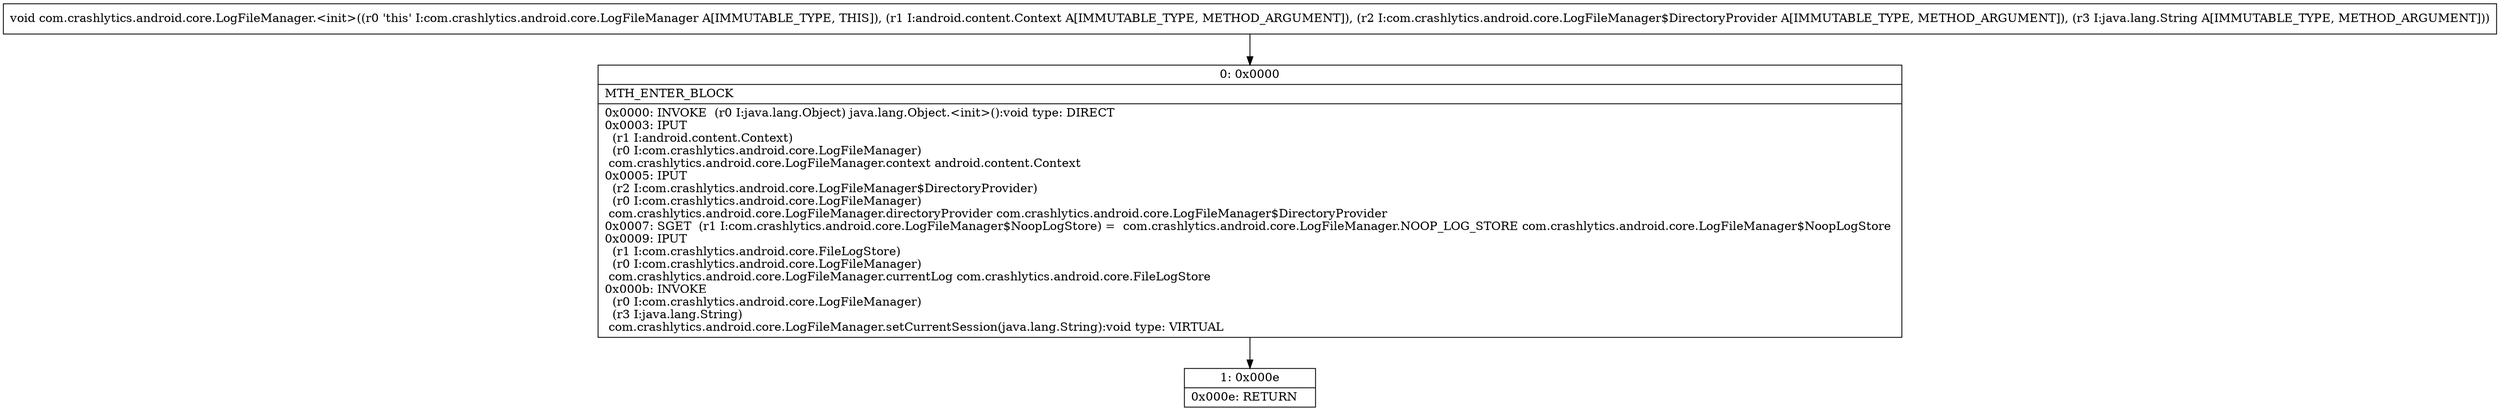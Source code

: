 digraph "CFG forcom.crashlytics.android.core.LogFileManager.\<init\>(Landroid\/content\/Context;Lcom\/crashlytics\/android\/core\/LogFileManager$DirectoryProvider;Ljava\/lang\/String;)V" {
Node_0 [shape=record,label="{0\:\ 0x0000|MTH_ENTER_BLOCK\l|0x0000: INVOKE  (r0 I:java.lang.Object) java.lang.Object.\<init\>():void type: DIRECT \l0x0003: IPUT  \l  (r1 I:android.content.Context)\l  (r0 I:com.crashlytics.android.core.LogFileManager)\l com.crashlytics.android.core.LogFileManager.context android.content.Context \l0x0005: IPUT  \l  (r2 I:com.crashlytics.android.core.LogFileManager$DirectoryProvider)\l  (r0 I:com.crashlytics.android.core.LogFileManager)\l com.crashlytics.android.core.LogFileManager.directoryProvider com.crashlytics.android.core.LogFileManager$DirectoryProvider \l0x0007: SGET  (r1 I:com.crashlytics.android.core.LogFileManager$NoopLogStore) =  com.crashlytics.android.core.LogFileManager.NOOP_LOG_STORE com.crashlytics.android.core.LogFileManager$NoopLogStore \l0x0009: IPUT  \l  (r1 I:com.crashlytics.android.core.FileLogStore)\l  (r0 I:com.crashlytics.android.core.LogFileManager)\l com.crashlytics.android.core.LogFileManager.currentLog com.crashlytics.android.core.FileLogStore \l0x000b: INVOKE  \l  (r0 I:com.crashlytics.android.core.LogFileManager)\l  (r3 I:java.lang.String)\l com.crashlytics.android.core.LogFileManager.setCurrentSession(java.lang.String):void type: VIRTUAL \l}"];
Node_1 [shape=record,label="{1\:\ 0x000e|0x000e: RETURN   \l}"];
MethodNode[shape=record,label="{void com.crashlytics.android.core.LogFileManager.\<init\>((r0 'this' I:com.crashlytics.android.core.LogFileManager A[IMMUTABLE_TYPE, THIS]), (r1 I:android.content.Context A[IMMUTABLE_TYPE, METHOD_ARGUMENT]), (r2 I:com.crashlytics.android.core.LogFileManager$DirectoryProvider A[IMMUTABLE_TYPE, METHOD_ARGUMENT]), (r3 I:java.lang.String A[IMMUTABLE_TYPE, METHOD_ARGUMENT])) }"];
MethodNode -> Node_0;
Node_0 -> Node_1;
}

